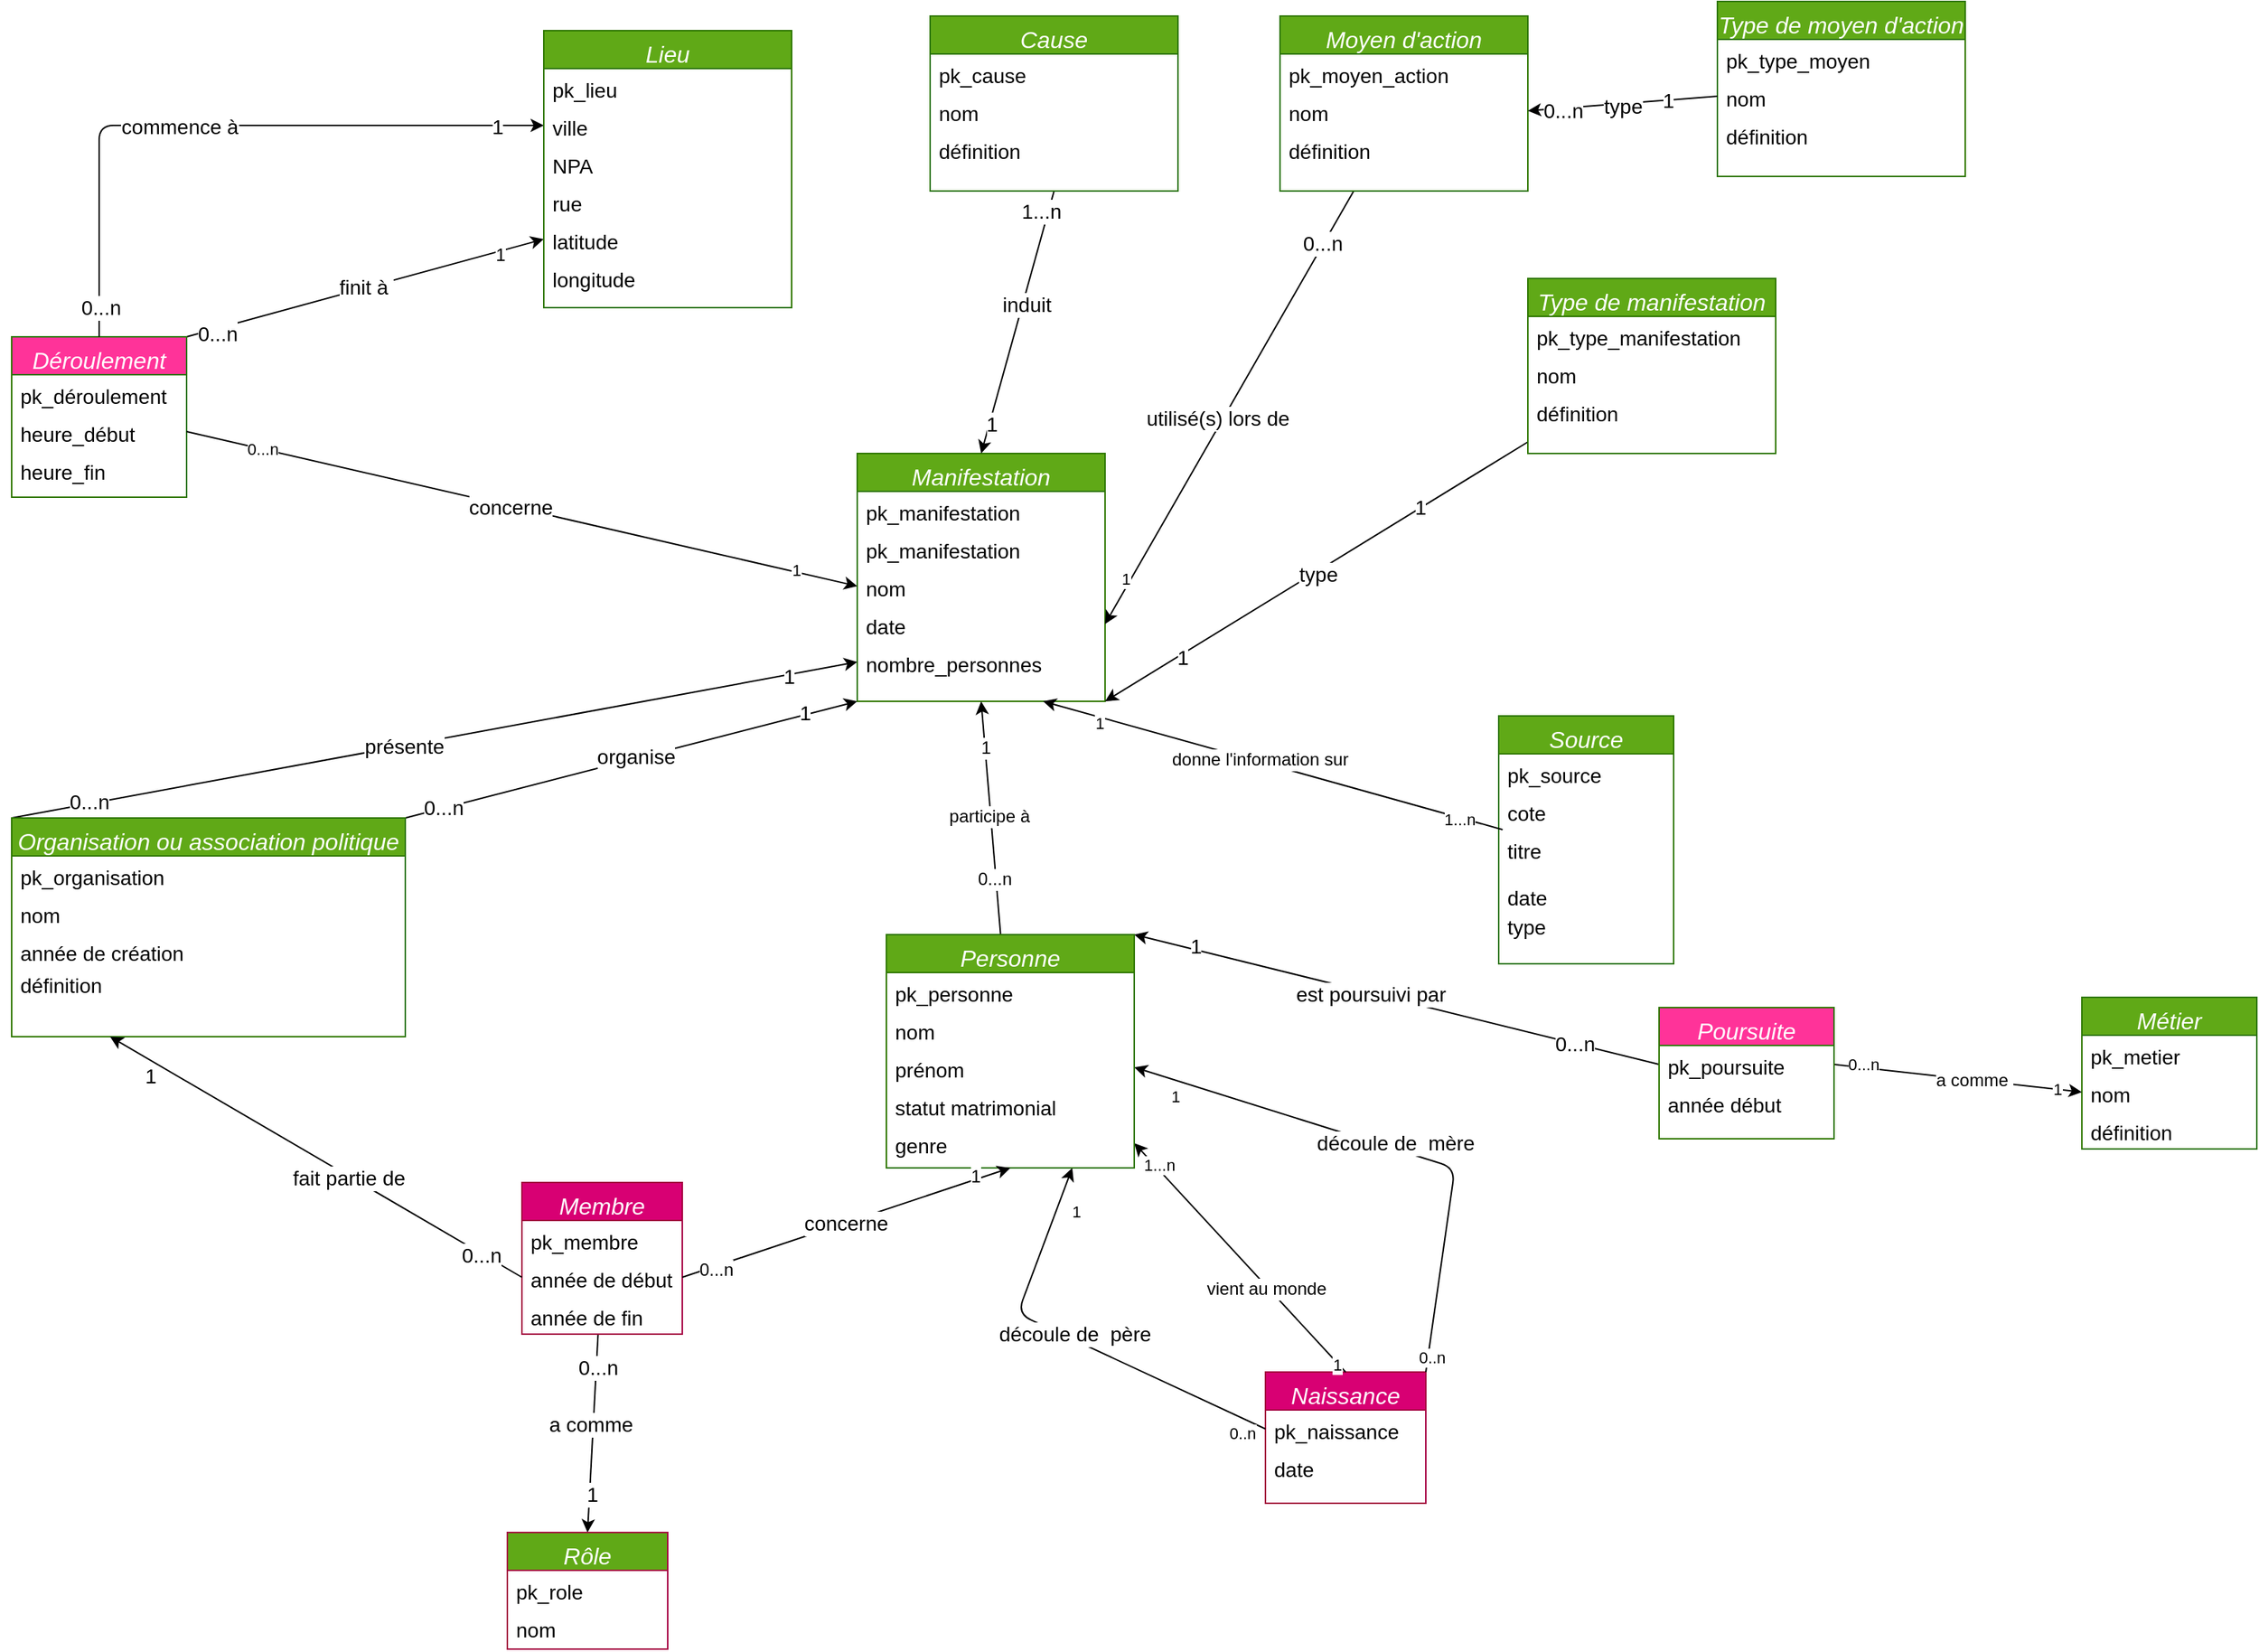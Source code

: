 <mxfile>
    <diagram id="C5RBs43oDa-KdzZeNtuy" name="Page-1">
        <mxGraphModel dx="1348" dy="761" grid="1" gridSize="10" guides="1" tooltips="1" connect="1" arrows="1" fold="1" page="1" pageScale="1" pageWidth="1654" pageHeight="1169" math="0" shadow="0">
            <root>
                <mxCell id="WIyWlLk6GJQsqaUBKTNV-0"/>
                <mxCell id="WIyWlLk6GJQsqaUBKTNV-1" parent="WIyWlLk6GJQsqaUBKTNV-0"/>
                <mxCell id="Bw8D9-mf-STMI-rw64IU-0" value="Naissance" style="swimlane;fontStyle=2;align=center;verticalAlign=top;childLayout=stackLayout;horizontal=1;startSize=26;horizontalStack=0;resizeParent=1;resizeLast=0;collapsible=1;marginBottom=0;rounded=0;shadow=0;strokeWidth=1;fillColor=#d80073;fontColor=#ffffff;strokeColor=#A50040;fontSize=16;" parent="WIyWlLk6GJQsqaUBKTNV-1" vertex="1">
                    <mxGeometry x="910" y="970" width="110" height="90" as="geometry">
                        <mxRectangle x="230" y="140" width="160" height="26" as="alternateBounds"/>
                    </mxGeometry>
                </mxCell>
                <mxCell id="Bw8D9-mf-STMI-rw64IU-1" value="pk_naissance" style="text;align=left;verticalAlign=top;spacingLeft=4;spacingRight=4;overflow=hidden;rotatable=0;points=[[0,0.5],[1,0.5]];portConstraint=eastwest;fontSize=14;" parent="Bw8D9-mf-STMI-rw64IU-0" vertex="1">
                    <mxGeometry y="26" width="110" height="26" as="geometry"/>
                </mxCell>
                <mxCell id="Bw8D9-mf-STMI-rw64IU-53" style="edgeStyle=elbowEdgeStyle;rounded=0;orthogonalLoop=1;jettySize=auto;elbow=vertical;html=1;exitX=0;exitY=0.5;exitDx=0;exitDy=0;" parent="Bw8D9-mf-STMI-rw64IU-0" edge="1">
                    <mxGeometry relative="1" as="geometry">
                        <mxPoint y="65" as="sourcePoint"/>
                        <mxPoint y="65" as="targetPoint"/>
                    </mxGeometry>
                </mxCell>
                <mxCell id="183" value="date" style="text;align=left;verticalAlign=top;spacingLeft=4;spacingRight=4;overflow=hidden;rotatable=0;points=[[0,0.5],[1,0.5]];portConstraint=eastwest;fontSize=14;" parent="Bw8D9-mf-STMI-rw64IU-0" vertex="1">
                    <mxGeometry y="52" width="110" height="26" as="geometry"/>
                </mxCell>
                <mxCell id="139" style="edgeStyle=none;html=1;exitX=0;exitY=0.5;exitDx=0;exitDy=0;fontSize=14;entryX=1;entryY=0;entryDx=0;entryDy=0;" parent="WIyWlLk6GJQsqaUBKTNV-1" source="288" target="380" edge="1">
                    <mxGeometry relative="1" as="geometry">
                        <mxPoint x="799.73" y="1056.05" as="targetPoint"/>
                    </mxGeometry>
                </mxCell>
                <mxCell id="140" value="est poursuivi par" style="edgeLabel;html=1;align=center;verticalAlign=middle;resizable=0;points=[];fontSize=14;" parent="139" vertex="1" connectable="0">
                    <mxGeometry x="0.098" y="1" relative="1" as="geometry">
                        <mxPoint as="offset"/>
                    </mxGeometry>
                </mxCell>
                <mxCell id="141" value="0...n" style="edgeLabel;html=1;align=center;verticalAlign=middle;resizable=0;points=[];fontSize=14;" parent="139" vertex="1" connectable="0">
                    <mxGeometry x="-0.679" y="1" relative="1" as="geometry">
                        <mxPoint y="-1" as="offset"/>
                    </mxGeometry>
                </mxCell>
                <mxCell id="142" value="1" style="edgeLabel;html=1;align=center;verticalAlign=middle;resizable=0;points=[];fontSize=14;" parent="139" vertex="1" connectable="0">
                    <mxGeometry x="0.768" y="-2" relative="1" as="geometry">
                        <mxPoint y="-1" as="offset"/>
                    </mxGeometry>
                </mxCell>
                <mxCell id="161" value="Métier" style="swimlane;fontStyle=2;align=center;verticalAlign=top;childLayout=stackLayout;horizontal=1;startSize=26;horizontalStack=0;resizeParent=1;resizeLast=0;collapsible=1;marginBottom=0;rounded=0;shadow=0;strokeWidth=1;fillColor=#60a917;fontColor=#ffffff;strokeColor=#2D7600;fontSize=16;" parent="WIyWlLk6GJQsqaUBKTNV-1" vertex="1">
                    <mxGeometry x="1470" y="713" width="120" height="104" as="geometry">
                        <mxRectangle x="230" y="140" width="160" height="26" as="alternateBounds"/>
                    </mxGeometry>
                </mxCell>
                <mxCell id="163" value="pk_metier" style="text;align=left;verticalAlign=top;spacingLeft=4;spacingRight=4;overflow=hidden;rotatable=0;points=[[0,0.5],[1,0.5]];portConstraint=eastwest;rounded=0;shadow=0;html=0;fontSize=14;" parent="161" vertex="1">
                    <mxGeometry y="26" width="120" height="26" as="geometry"/>
                </mxCell>
                <mxCell id="162" value="nom " style="text;align=left;verticalAlign=top;spacingLeft=4;spacingRight=4;overflow=hidden;rotatable=0;points=[[0,0.5],[1,0.5]];portConstraint=eastwest;fontSize=14;" parent="161" vertex="1">
                    <mxGeometry y="52" width="120" height="26" as="geometry"/>
                </mxCell>
                <mxCell id="180" value="définition" style="text;align=left;verticalAlign=top;spacingLeft=4;spacingRight=4;overflow=hidden;rotatable=0;points=[[0,0.5],[1,0.5]];portConstraint=eastwest;fontSize=14;" parent="161" vertex="1">
                    <mxGeometry y="78" width="120" height="26" as="geometry"/>
                </mxCell>
                <mxCell id="197" value="" style="endArrow=classic;html=1;entryX=0.75;entryY=1;entryDx=0;entryDy=0;exitX=0;exitY=0.5;exitDx=0;exitDy=0;" parent="WIyWlLk6GJQsqaUBKTNV-1" source="Bw8D9-mf-STMI-rw64IU-1" target="380" edge="1">
                    <mxGeometry relative="1" as="geometry">
                        <mxPoint x="606.73" y="1201.05" as="sourcePoint"/>
                        <mxPoint x="496.97" y="931.796" as="targetPoint"/>
                        <Array as="points">
                            <mxPoint x="740" y="930"/>
                        </Array>
                    </mxGeometry>
                </mxCell>
                <mxCell id="199" value="1" style="edgeLabel;html=1;align=center;verticalAlign=middle;resizable=0;points=[];" parent="197" vertex="1" connectable="0">
                    <mxGeometry x="0.888" y="-1" relative="1" as="geometry">
                        <mxPoint x="7.5" y="14" as="offset"/>
                    </mxGeometry>
                </mxCell>
                <mxCell id="200" value="0..n" style="edgeLabel;html=1;align=center;verticalAlign=middle;resizable=0;points=[];" parent="197" vertex="1" connectable="0">
                    <mxGeometry x="-0.881" y="-1" relative="1" as="geometry">
                        <mxPoint x="-0.83" y="11" as="offset"/>
                    </mxGeometry>
                </mxCell>
                <mxCell id="213" value="&lt;font style=&quot;font-size: 14px;&quot;&gt;découle de&amp;nbsp; père&lt;/font&gt;" style="edgeLabel;html=1;align=center;verticalAlign=middle;resizable=0;points=[];" parent="197" vertex="1" connectable="0">
                    <mxGeometry x="-0.004" y="-4" relative="1" as="geometry">
                        <mxPoint as="offset"/>
                    </mxGeometry>
                </mxCell>
                <mxCell id="283" value="" style="endArrow=classic;html=1;exitX=1;exitY=0;exitDx=0;exitDy=0;entryX=1;entryY=0.5;entryDx=0;entryDy=0;" parent="WIyWlLk6GJQsqaUBKTNV-1" source="Bw8D9-mf-STMI-rw64IU-0" target="383" edge="1">
                    <mxGeometry relative="1" as="geometry">
                        <mxPoint x="452" y="1526.05" as="sourcePoint"/>
                        <mxPoint x="960" y="830" as="targetPoint"/>
                        <Array as="points">
                            <mxPoint x="1040" y="830"/>
                        </Array>
                    </mxGeometry>
                </mxCell>
                <mxCell id="284" value="1" style="edgeLabel;html=1;align=center;verticalAlign=middle;resizable=0;points=[];" parent="283" vertex="1" connectable="0">
                    <mxGeometry x="0.888" y="-1" relative="1" as="geometry">
                        <mxPoint x="7.5" y="14" as="offset"/>
                    </mxGeometry>
                </mxCell>
                <mxCell id="285" value="0..n" style="edgeLabel;html=1;align=center;verticalAlign=middle;resizable=0;points=[];" parent="283" vertex="1" connectable="0">
                    <mxGeometry x="-0.881" y="-1" relative="1" as="geometry">
                        <mxPoint x="-0.83" y="11" as="offset"/>
                    </mxGeometry>
                </mxCell>
                <mxCell id="286" value="&lt;font style=&quot;font-size: 14px;&quot;&gt;découle de&amp;nbsp; mère&lt;/font&gt;" style="edgeLabel;html=1;align=center;verticalAlign=middle;resizable=0;points=[];" parent="283" vertex="1" connectable="0">
                    <mxGeometry x="-0.004" y="-4" relative="1" as="geometry">
                        <mxPoint as="offset"/>
                    </mxGeometry>
                </mxCell>
                <mxCell id="292" style="edgeStyle=none;html=1;exitX=1;exitY=0.5;exitDx=0;exitDy=0;entryX=0;entryY=0.5;entryDx=0;entryDy=0;" parent="WIyWlLk6GJQsqaUBKTNV-1" source="288" target="162" edge="1">
                    <mxGeometry relative="1" as="geometry"/>
                </mxCell>
                <mxCell id="293" value="&lt;font style=&quot;font-size: 12px;&quot;&gt;a comme&amp;nbsp;&lt;/font&gt;" style="edgeLabel;html=1;align=center;verticalAlign=middle;resizable=0;points=[];" parent="292" vertex="1" connectable="0">
                    <mxGeometry x="0.127" relative="1" as="geometry">
                        <mxPoint as="offset"/>
                    </mxGeometry>
                </mxCell>
                <mxCell id="294" value="0...n" style="edgeLabel;html=1;align=center;verticalAlign=middle;resizable=0;points=[];" parent="292" vertex="1" connectable="0">
                    <mxGeometry x="-0.764" y="2" relative="1" as="geometry">
                        <mxPoint as="offset"/>
                    </mxGeometry>
                </mxCell>
                <mxCell id="295" value="1" style="edgeLabel;html=1;align=center;verticalAlign=middle;resizable=0;points=[];" parent="292" vertex="1" connectable="0">
                    <mxGeometry x="0.796" relative="1" as="geometry">
                        <mxPoint as="offset"/>
                    </mxGeometry>
                </mxCell>
                <mxCell id="287" value="Poursuite" style="swimlane;fontStyle=2;align=center;verticalAlign=top;childLayout=stackLayout;horizontal=1;startSize=26;horizontalStack=0;resizeParent=1;resizeLast=0;collapsible=1;marginBottom=0;rounded=0;shadow=0;strokeWidth=1;fillColor=#FF3399;fontColor=#ffffff;strokeColor=#2D7600;fontSize=16;" parent="WIyWlLk6GJQsqaUBKTNV-1" vertex="1">
                    <mxGeometry x="1180" y="720" width="120" height="90" as="geometry">
                        <mxRectangle x="230" y="140" width="160" height="26" as="alternateBounds"/>
                    </mxGeometry>
                </mxCell>
                <mxCell id="288" value="pk_poursuite" style="text;align=left;verticalAlign=top;spacingLeft=4;spacingRight=4;overflow=hidden;rotatable=0;points=[[0,0.5],[1,0.5]];portConstraint=eastwest;rounded=0;shadow=0;html=0;fontSize=14;" parent="287" vertex="1">
                    <mxGeometry y="26" width="120" height="26" as="geometry"/>
                </mxCell>
                <mxCell id="289" value="année début" style="text;align=left;verticalAlign=top;spacingLeft=4;spacingRight=4;overflow=hidden;rotatable=0;points=[[0,0.5],[1,0.5]];portConstraint=eastwest;fontSize=14;" parent="287" vertex="1">
                    <mxGeometry y="52" width="120" height="26" as="geometry"/>
                </mxCell>
                <mxCell id="297" style="edgeStyle=none;html=1;exitX=0.5;exitY=0;exitDx=0;exitDy=0;entryX=1;entryY=0.5;entryDx=0;entryDy=0;" parent="WIyWlLk6GJQsqaUBKTNV-1" source="Bw8D9-mf-STMI-rw64IU-0" target="385" edge="1">
                    <mxGeometry relative="1" as="geometry"/>
                </mxCell>
                <mxCell id="302" value="&lt;font style=&quot;font-size: 12px;&quot;&gt;vient au monde&amp;nbsp;&lt;/font&gt;" style="edgeLabel;html=1;align=center;verticalAlign=middle;resizable=0;points=[];" parent="297" vertex="1" connectable="0">
                    <mxGeometry x="-0.265" relative="1" as="geometry">
                        <mxPoint as="offset"/>
                    </mxGeometry>
                </mxCell>
                <mxCell id="303" value="1" style="edgeLabel;html=1;align=center;verticalAlign=middle;resizable=0;points=[];" parent="297" vertex="1" connectable="0">
                    <mxGeometry x="-0.921" y="1" relative="1" as="geometry">
                        <mxPoint as="offset"/>
                    </mxGeometry>
                </mxCell>
                <mxCell id="305" value="1...n" style="edgeLabel;html=1;align=center;verticalAlign=middle;resizable=0;points=[];" parent="297" vertex="1" connectable="0">
                    <mxGeometry x="0.794" y="-2" relative="1" as="geometry">
                        <mxPoint as="offset"/>
                    </mxGeometry>
                </mxCell>
                <mxCell id="306" value="Manifestation" style="swimlane;fontStyle=2;align=center;verticalAlign=top;childLayout=stackLayout;horizontal=1;startSize=26;horizontalStack=0;resizeParent=1;resizeLast=0;collapsible=1;marginBottom=0;rounded=0;shadow=0;strokeWidth=1;fillColor=#60a917;fontColor=#ffffff;strokeColor=#2D7600;fontSize=16;" parent="WIyWlLk6GJQsqaUBKTNV-1" vertex="1">
                    <mxGeometry x="630" y="340.0" width="170" height="170" as="geometry">
                        <mxRectangle x="230" y="140" width="160" height="26" as="alternateBounds"/>
                    </mxGeometry>
                </mxCell>
                <mxCell id="307" value="pk_manifestation" style="text;align=left;verticalAlign=top;spacingLeft=4;spacingRight=4;overflow=hidden;rotatable=0;points=[[0,0.5],[1,0.5]];portConstraint=eastwest;fontSize=14;" parent="306" vertex="1">
                    <mxGeometry y="26" width="170" height="26" as="geometry"/>
                </mxCell>
                <mxCell id="443" value="pk_manifestation" style="text;align=left;verticalAlign=top;spacingLeft=4;spacingRight=4;overflow=hidden;rotatable=0;points=[[0,0.5],[1,0.5]];portConstraint=eastwest;fontSize=14;" vertex="1" parent="306">
                    <mxGeometry y="52" width="170" height="26" as="geometry"/>
                </mxCell>
                <mxCell id="308" value="nom    " style="text;align=left;verticalAlign=top;spacingLeft=4;spacingRight=4;overflow=hidden;rotatable=0;points=[[0,0.5],[1,0.5]];portConstraint=eastwest;fontSize=14;" parent="306" vertex="1">
                    <mxGeometry y="78" width="170" height="26" as="geometry"/>
                </mxCell>
                <mxCell id="340" value="date" style="text;align=left;verticalAlign=top;spacingLeft=4;spacingRight=4;overflow=hidden;rotatable=0;points=[[0,0.5],[1,0.5]];portConstraint=eastwest;fontSize=14;" parent="306" vertex="1">
                    <mxGeometry y="104" width="170" height="26" as="geometry"/>
                </mxCell>
                <mxCell id="349" value="nombre_personnes" style="text;align=left;verticalAlign=top;spacingLeft=4;spacingRight=4;overflow=hidden;rotatable=0;points=[[0,0.5],[1,0.5]];portConstraint=eastwest;fontSize=14;" parent="306" vertex="1">
                    <mxGeometry y="130" width="170" height="26" as="geometry"/>
                </mxCell>
                <mxCell id="336" value="&lt;font style=&quot;font-size: 14px;&quot;&gt;finit à&amp;nbsp;&lt;/font&gt;" style="edgeStyle=none;html=1;exitX=1;exitY=0;exitDx=0;exitDy=0;entryX=0;entryY=0.5;entryDx=0;entryDy=0;" parent="WIyWlLk6GJQsqaUBKTNV-1" source="312" target="334" edge="1">
                    <mxGeometry relative="1" as="geometry"/>
                </mxCell>
                <mxCell id="337" value="&lt;font style=&quot;font-size: 14px;&quot;&gt;0...n&lt;/font&gt;" style="edgeLabel;html=1;align=center;verticalAlign=middle;resizable=0;points=[];" parent="336" vertex="1" connectable="0">
                    <mxGeometry x="-0.846" y="-3" relative="1" as="geometry">
                        <mxPoint x="1" as="offset"/>
                    </mxGeometry>
                </mxCell>
                <mxCell id="338" value="&lt;font style=&quot;font-size: 12px;&quot;&gt;1&lt;/font&gt;" style="edgeLabel;html=1;align=center;verticalAlign=middle;resizable=0;points=[];" parent="336" vertex="1" connectable="0">
                    <mxGeometry x="0.74" y="-2" relative="1" as="geometry">
                        <mxPoint x="1" as="offset"/>
                    </mxGeometry>
                </mxCell>
                <mxCell id="312" value="Déroulement" style="swimlane;fontStyle=2;align=center;verticalAlign=top;childLayout=stackLayout;horizontal=1;startSize=26;horizontalStack=0;resizeParent=1;resizeLast=0;collapsible=1;marginBottom=0;rounded=0;shadow=0;strokeWidth=1;fillColor=#FF3399;fontColor=#ffffff;strokeColor=#2D7600;fontSize=16;" parent="WIyWlLk6GJQsqaUBKTNV-1" vertex="1">
                    <mxGeometry x="50" y="260.0" width="120" height="110" as="geometry">
                        <mxRectangle x="230" y="140" width="160" height="26" as="alternateBounds"/>
                    </mxGeometry>
                </mxCell>
                <mxCell id="313" value="pk_déroulement" style="text;align=left;verticalAlign=top;spacingLeft=4;spacingRight=4;overflow=hidden;rotatable=0;points=[[0,0.5],[1,0.5]];portConstraint=eastwest;rounded=0;shadow=0;html=0;fontSize=14;" parent="312" vertex="1">
                    <mxGeometry y="26" width="120" height="26" as="geometry"/>
                </mxCell>
                <mxCell id="314" value="heure_début" style="text;align=left;verticalAlign=top;spacingLeft=4;spacingRight=4;overflow=hidden;rotatable=0;points=[[0,0.5],[1,0.5]];portConstraint=eastwest;fontSize=14;" parent="312" vertex="1">
                    <mxGeometry y="52" width="120" height="26" as="geometry"/>
                </mxCell>
                <mxCell id="321" value="heure_fin" style="text;align=left;verticalAlign=top;spacingLeft=4;spacingRight=4;overflow=hidden;rotatable=0;points=[[0,0.5],[1,0.5]];portConstraint=eastwest;fontSize=14;" parent="312" vertex="1">
                    <mxGeometry y="78" width="120" height="26" as="geometry"/>
                </mxCell>
                <mxCell id="322" style="edgeStyle=none;html=1;entryX=0;entryY=0.5;entryDx=0;entryDy=0;exitX=1;exitY=0.5;exitDx=0;exitDy=0;" parent="WIyWlLk6GJQsqaUBKTNV-1" source="314" target="308" edge="1">
                    <mxGeometry relative="1" as="geometry">
                        <Array as="points"/>
                    </mxGeometry>
                </mxCell>
                <mxCell id="323" value="0...n" style="edgeLabel;html=1;align=center;verticalAlign=middle;resizable=0;points=[];" parent="322" vertex="1" connectable="0">
                    <mxGeometry x="-0.774" relative="1" as="geometry">
                        <mxPoint as="offset"/>
                    </mxGeometry>
                </mxCell>
                <mxCell id="324" value="1" style="edgeLabel;html=1;align=center;verticalAlign=middle;resizable=0;points=[];" parent="322" vertex="1" connectable="0">
                    <mxGeometry x="0.816" y="2" relative="1" as="geometry">
                        <mxPoint as="offset"/>
                    </mxGeometry>
                </mxCell>
                <mxCell id="339" value="concerne" style="edgeLabel;html=1;align=center;verticalAlign=middle;resizable=0;points=[];fontSize=14;" parent="322" vertex="1" connectable="0">
                    <mxGeometry x="-0.03" relative="1" as="geometry">
                        <mxPoint x="-1" as="offset"/>
                    </mxGeometry>
                </mxCell>
                <mxCell id="325" style="edgeStyle=none;html=1;exitX=0.5;exitY=0;exitDx=0;exitDy=0;fontSize=12;entryX=0;entryY=0.5;entryDx=0;entryDy=0;" parent="WIyWlLk6GJQsqaUBKTNV-1" source="312" target="331" edge="1">
                    <mxGeometry relative="1" as="geometry">
                        <Array as="points">
                            <mxPoint x="110" y="115"/>
                        </Array>
                        <mxPoint x="110" y="703.95" as="sourcePoint"/>
                        <mxPoint x="365" y="418.95" as="targetPoint"/>
                    </mxGeometry>
                </mxCell>
                <mxCell id="326" value="&lt;span style=&quot;font-size: 14px;&quot;&gt;commence à&lt;/span&gt;" style="edgeLabel;html=1;align=center;verticalAlign=middle;resizable=0;points=[];fontSize=12;" parent="325" vertex="1" connectable="0">
                    <mxGeometry x="-0.113" y="-1" relative="1" as="geometry">
                        <mxPoint as="offset"/>
                    </mxGeometry>
                </mxCell>
                <mxCell id="327" value="0...n" style="edgeLabel;html=1;align=center;verticalAlign=middle;resizable=0;points=[];fontSize=14;" parent="325" vertex="1" connectable="0">
                    <mxGeometry x="-0.909" y="-1" relative="1" as="geometry">
                        <mxPoint as="offset"/>
                    </mxGeometry>
                </mxCell>
                <mxCell id="328" value="1" style="edgeLabel;html=1;align=center;verticalAlign=middle;resizable=0;points=[];fontSize=14;" parent="325" vertex="1" connectable="0">
                    <mxGeometry x="0.855" y="-1" relative="1" as="geometry">
                        <mxPoint as="offset"/>
                    </mxGeometry>
                </mxCell>
                <mxCell id="329" value="Lieu" style="swimlane;fontStyle=2;align=center;verticalAlign=top;childLayout=stackLayout;horizontal=1;startSize=26;horizontalStack=0;resizeParent=1;resizeLast=0;collapsible=1;marginBottom=0;rounded=0;shadow=0;strokeWidth=1;fillColor=#60a917;fontColor=#ffffff;strokeColor=#2D7600;fontSize=16;" parent="WIyWlLk6GJQsqaUBKTNV-1" vertex="1">
                    <mxGeometry x="415" y="50" width="170" height="190" as="geometry">
                        <mxRectangle x="230" y="140" width="160" height="26" as="alternateBounds"/>
                    </mxGeometry>
                </mxCell>
                <mxCell id="330" value="pk_lieu" style="text;align=left;verticalAlign=top;spacingLeft=4;spacingRight=4;overflow=hidden;rotatable=0;points=[[0,0.5],[1,0.5]];portConstraint=eastwest;fontSize=14;" parent="329" vertex="1">
                    <mxGeometry y="26" width="170" height="26" as="geometry"/>
                </mxCell>
                <mxCell id="331" value="ville" style="text;align=left;verticalAlign=top;spacingLeft=4;spacingRight=4;overflow=hidden;rotatable=0;points=[[0,0.5],[1,0.5]];portConstraint=eastwest;fontSize=14;" parent="329" vertex="1">
                    <mxGeometry y="52" width="170" height="26" as="geometry"/>
                </mxCell>
                <mxCell id="332" value="NPA" style="text;align=left;verticalAlign=top;spacingLeft=4;spacingRight=4;overflow=hidden;rotatable=0;points=[[0,0.5],[1,0.5]];portConstraint=eastwest;fontSize=14;" parent="329" vertex="1">
                    <mxGeometry y="78" width="170" height="26" as="geometry"/>
                </mxCell>
                <mxCell id="333" value="rue" style="text;align=left;verticalAlign=top;spacingLeft=4;spacingRight=4;overflow=hidden;rotatable=0;points=[[0,0.5],[1,0.5]];portConstraint=eastwest;fontSize=14;" parent="329" vertex="1">
                    <mxGeometry y="104" width="170" height="26" as="geometry"/>
                </mxCell>
                <mxCell id="334" value="latitude" style="text;align=left;verticalAlign=top;spacingLeft=4;spacingRight=4;overflow=hidden;rotatable=0;points=[[0,0.5],[1,0.5]];portConstraint=eastwest;fontSize=14;" parent="329" vertex="1">
                    <mxGeometry y="130" width="170" height="26" as="geometry"/>
                </mxCell>
                <mxCell id="335" value="longitude" style="text;align=left;verticalAlign=top;spacingLeft=4;spacingRight=4;overflow=hidden;rotatable=0;points=[[0,0.5],[1,0.5]];portConstraint=eastwest;fontSize=14;" parent="329" vertex="1">
                    <mxGeometry y="156" width="170" height="26" as="geometry"/>
                </mxCell>
                <mxCell id="345" style="edgeStyle=none;html=1;entryX=1;entryY=1;entryDx=0;entryDy=0;fontSize=14;" parent="WIyWlLk6GJQsqaUBKTNV-1" source="341" target="306" edge="1">
                    <mxGeometry relative="1" as="geometry"/>
                </mxCell>
                <mxCell id="346" value="1" style="edgeLabel;html=1;align=center;verticalAlign=middle;resizable=0;points=[];fontSize=14;" parent="345" vertex="1" connectable="0">
                    <mxGeometry x="-0.494" relative="1" as="geometry">
                        <mxPoint x="-1" as="offset"/>
                    </mxGeometry>
                </mxCell>
                <mxCell id="347" value="1" style="edgeLabel;html=1;align=center;verticalAlign=middle;resizable=0;points=[];fontSize=14;" parent="345" vertex="1" connectable="0">
                    <mxGeometry x="0.644" y="2" relative="1" as="geometry">
                        <mxPoint as="offset"/>
                    </mxGeometry>
                </mxCell>
                <mxCell id="348" value="type" style="edgeLabel;html=1;align=center;verticalAlign=middle;resizable=0;points=[];fontSize=14;" parent="345" vertex="1" connectable="0">
                    <mxGeometry x="0.003" y="2" relative="1" as="geometry">
                        <mxPoint as="offset"/>
                    </mxGeometry>
                </mxCell>
                <mxCell id="341" value="Type de manifestation" style="swimlane;fontStyle=2;align=center;verticalAlign=top;childLayout=stackLayout;horizontal=1;startSize=26;horizontalStack=0;resizeParent=1;resizeLast=0;collapsible=1;marginBottom=0;rounded=0;shadow=0;strokeWidth=1;fillColor=#60a917;fontColor=#ffffff;strokeColor=#2D7600;fontSize=16;" parent="WIyWlLk6GJQsqaUBKTNV-1" vertex="1">
                    <mxGeometry x="1090" y="220" width="170" height="120" as="geometry">
                        <mxRectangle x="230" y="140" width="160" height="26" as="alternateBounds"/>
                    </mxGeometry>
                </mxCell>
                <mxCell id="342" value="pk_type_manifestation" style="text;align=left;verticalAlign=top;spacingLeft=4;spacingRight=4;overflow=hidden;rotatable=0;points=[[0,0.5],[1,0.5]];portConstraint=eastwest;fontSize=14;" parent="341" vertex="1">
                    <mxGeometry y="26" width="170" height="26" as="geometry"/>
                </mxCell>
                <mxCell id="343" value="nom    " style="text;align=left;verticalAlign=top;spacingLeft=4;spacingRight=4;overflow=hidden;rotatable=0;points=[[0,0.5],[1,0.5]];portConstraint=eastwest;fontSize=14;" parent="341" vertex="1">
                    <mxGeometry y="52" width="170" height="26" as="geometry"/>
                </mxCell>
                <mxCell id="344" value="définition" style="text;align=left;verticalAlign=top;spacingLeft=4;spacingRight=4;overflow=hidden;rotatable=0;points=[[0,0.5],[1,0.5]];portConstraint=eastwest;fontSize=14;" parent="341" vertex="1">
                    <mxGeometry y="78" width="170" height="26" as="geometry"/>
                </mxCell>
                <mxCell id="354" style="edgeStyle=none;html=1;entryX=1;entryY=0.5;entryDx=0;entryDy=0;fontSize=14;" parent="WIyWlLk6GJQsqaUBKTNV-1" source="350" target="340" edge="1">
                    <mxGeometry relative="1" as="geometry"/>
                </mxCell>
                <mxCell id="355" value="0...n" style="edgeLabel;html=1;align=center;verticalAlign=middle;resizable=0;points=[];fontSize=14;" parent="354" vertex="1" connectable="0">
                    <mxGeometry x="-0.762" relative="1" as="geometry">
                        <mxPoint x="-1" as="offset"/>
                    </mxGeometry>
                </mxCell>
                <mxCell id="357" value="utilisé(s) lors de" style="edgeLabel;html=1;align=center;verticalAlign=middle;resizable=0;points=[];fontSize=14;" parent="354" vertex="1" connectable="0">
                    <mxGeometry x="0.061" y="-3" relative="1" as="geometry">
                        <mxPoint x="-1" as="offset"/>
                    </mxGeometry>
                </mxCell>
                <mxCell id="444" value="1" style="edgeLabel;html=1;align=center;verticalAlign=middle;resizable=0;points=[];" vertex="1" connectable="0" parent="354">
                    <mxGeometry x="0.801" y="-4" relative="1" as="geometry">
                        <mxPoint as="offset"/>
                    </mxGeometry>
                </mxCell>
                <mxCell id="350" value="Moyen d'action" style="swimlane;fontStyle=2;align=center;verticalAlign=top;childLayout=stackLayout;horizontal=1;startSize=26;horizontalStack=0;resizeParent=1;resizeLast=0;collapsible=1;marginBottom=0;rounded=0;shadow=0;strokeWidth=1;fillColor=#60a917;fontColor=#ffffff;strokeColor=#2D7600;fontSize=16;" parent="WIyWlLk6GJQsqaUBKTNV-1" vertex="1">
                    <mxGeometry x="920" y="40" width="170" height="120" as="geometry">
                        <mxRectangle x="230" y="140" width="160" height="26" as="alternateBounds"/>
                    </mxGeometry>
                </mxCell>
                <mxCell id="351" value="pk_moyen_action" style="text;align=left;verticalAlign=top;spacingLeft=4;spacingRight=4;overflow=hidden;rotatable=0;points=[[0,0.5],[1,0.5]];portConstraint=eastwest;fontSize=14;" parent="350" vertex="1">
                    <mxGeometry y="26" width="170" height="26" as="geometry"/>
                </mxCell>
                <mxCell id="352" value="nom    " style="text;align=left;verticalAlign=top;spacingLeft=4;spacingRight=4;overflow=hidden;rotatable=0;points=[[0,0.5],[1,0.5]];portConstraint=eastwest;fontSize=14;" parent="350" vertex="1">
                    <mxGeometry y="52" width="170" height="26" as="geometry"/>
                </mxCell>
                <mxCell id="353" value="définition" style="text;align=left;verticalAlign=top;spacingLeft=4;spacingRight=4;overflow=hidden;rotatable=0;points=[[0,0.5],[1,0.5]];portConstraint=eastwest;fontSize=14;" parent="350" vertex="1">
                    <mxGeometry y="78" width="170" height="26" as="geometry"/>
                </mxCell>
                <mxCell id="362" style="edgeStyle=none;html=1;exitX=0.5;exitY=1;exitDx=0;exitDy=0;entryX=0.5;entryY=0;entryDx=0;entryDy=0;fontSize=14;" parent="WIyWlLk6GJQsqaUBKTNV-1" source="358" target="306" edge="1">
                    <mxGeometry relative="1" as="geometry"/>
                </mxCell>
                <mxCell id="363" value="1" style="edgeLabel;html=1;align=center;verticalAlign=middle;resizable=0;points=[];fontSize=14;" parent="362" vertex="1" connectable="0">
                    <mxGeometry x="0.776" y="1" relative="1" as="geometry">
                        <mxPoint as="offset"/>
                    </mxGeometry>
                </mxCell>
                <mxCell id="364" value="induit" style="edgeLabel;html=1;align=center;verticalAlign=middle;resizable=0;points=[];fontSize=14;" parent="362" vertex="1" connectable="0">
                    <mxGeometry x="-0.144" y="2" relative="1" as="geometry">
                        <mxPoint as="offset"/>
                    </mxGeometry>
                </mxCell>
                <mxCell id="365" value="1...n" style="edgeLabel;html=1;align=center;verticalAlign=middle;resizable=0;points=[];fontSize=14;" parent="362" vertex="1" connectable="0">
                    <mxGeometry x="-0.831" y="-5" relative="1" as="geometry">
                        <mxPoint as="offset"/>
                    </mxGeometry>
                </mxCell>
                <mxCell id="358" value="Cause" style="swimlane;fontStyle=2;align=center;verticalAlign=top;childLayout=stackLayout;horizontal=1;startSize=26;horizontalStack=0;resizeParent=1;resizeLast=0;collapsible=1;marginBottom=0;rounded=0;shadow=0;strokeWidth=1;fillColor=#60a917;fontColor=#ffffff;strokeColor=#2D7600;fontSize=16;" parent="WIyWlLk6GJQsqaUBKTNV-1" vertex="1">
                    <mxGeometry x="680" y="40" width="170" height="120" as="geometry">
                        <mxRectangle x="230" y="140" width="160" height="26" as="alternateBounds"/>
                    </mxGeometry>
                </mxCell>
                <mxCell id="359" value="pk_cause" style="text;align=left;verticalAlign=top;spacingLeft=4;spacingRight=4;overflow=hidden;rotatable=0;points=[[0,0.5],[1,0.5]];portConstraint=eastwest;fontSize=14;" parent="358" vertex="1">
                    <mxGeometry y="26" width="170" height="26" as="geometry"/>
                </mxCell>
                <mxCell id="360" value="nom    " style="text;align=left;verticalAlign=top;spacingLeft=4;spacingRight=4;overflow=hidden;rotatable=0;points=[[0,0.5],[1,0.5]];portConstraint=eastwest;fontSize=14;" parent="358" vertex="1">
                    <mxGeometry y="52" width="170" height="26" as="geometry"/>
                </mxCell>
                <mxCell id="361" value="définition" style="text;align=left;verticalAlign=top;spacingLeft=4;spacingRight=4;overflow=hidden;rotatable=0;points=[[0,0.5],[1,0.5]];portConstraint=eastwest;fontSize=14;" parent="358" vertex="1">
                    <mxGeometry y="78" width="170" height="26" as="geometry"/>
                </mxCell>
                <mxCell id="372" style="edgeStyle=none;html=1;exitX=1;exitY=0;exitDx=0;exitDy=0;entryX=0;entryY=1;entryDx=0;entryDy=0;fontSize=14;" parent="WIyWlLk6GJQsqaUBKTNV-1" source="366" target="306" edge="1">
                    <mxGeometry relative="1" as="geometry">
                        <mxPoint x="165" y="928.95" as="sourcePoint"/>
                    </mxGeometry>
                </mxCell>
                <mxCell id="373" value="0...n" style="edgeLabel;html=1;align=center;verticalAlign=middle;resizable=0;points=[];fontSize=14;" parent="372" vertex="1" connectable="0">
                    <mxGeometry x="-0.83" y="1" relative="1" as="geometry">
                        <mxPoint as="offset"/>
                    </mxGeometry>
                </mxCell>
                <mxCell id="374" value="1" style="edgeLabel;html=1;align=center;verticalAlign=middle;resizable=0;points=[];fontSize=14;" parent="372" vertex="1" connectable="0">
                    <mxGeometry x="0.767" y="2" relative="1" as="geometry">
                        <mxPoint as="offset"/>
                    </mxGeometry>
                </mxCell>
                <mxCell id="375" value="organise" style="edgeLabel;html=1;align=center;verticalAlign=middle;resizable=0;points=[];fontSize=14;" parent="372" vertex="1" connectable="0">
                    <mxGeometry x="0.017" y="2" relative="1" as="geometry">
                        <mxPoint as="offset"/>
                    </mxGeometry>
                </mxCell>
                <mxCell id="376" style="edgeStyle=none;html=1;exitX=0;exitY=0;exitDx=0;exitDy=0;entryX=0;entryY=0.5;entryDx=0;entryDy=0;fontSize=14;" parent="WIyWlLk6GJQsqaUBKTNV-1" source="366" target="349" edge="1">
                    <mxGeometry relative="1" as="geometry">
                        <mxPoint x="30" y="928.95" as="sourcePoint"/>
                    </mxGeometry>
                </mxCell>
                <mxCell id="377" value="0...n" style="edgeLabel;html=1;align=center;verticalAlign=middle;resizable=0;points=[];fontSize=14;" parent="376" vertex="1" connectable="0">
                    <mxGeometry x="-0.817" y="1" relative="1" as="geometry">
                        <mxPoint as="offset"/>
                    </mxGeometry>
                </mxCell>
                <mxCell id="378" value="1" style="edgeLabel;html=1;align=center;verticalAlign=middle;resizable=0;points=[];fontSize=14;" parent="376" vertex="1" connectable="0">
                    <mxGeometry x="0.841" y="-1" relative="1" as="geometry">
                        <mxPoint x="-1" as="offset"/>
                    </mxGeometry>
                </mxCell>
                <mxCell id="379" value="présente" style="edgeLabel;html=1;align=center;verticalAlign=middle;resizable=0;points=[];fontSize=14;" parent="376" vertex="1" connectable="0">
                    <mxGeometry x="-0.073" relative="1" as="geometry">
                        <mxPoint as="offset"/>
                    </mxGeometry>
                </mxCell>
                <mxCell id="366" value="Organisation ou association politique" style="swimlane;fontStyle=2;align=center;verticalAlign=top;childLayout=stackLayout;horizontal=1;startSize=26;horizontalStack=0;resizeParent=1;resizeLast=0;collapsible=1;marginBottom=0;rounded=0;shadow=0;strokeWidth=1;fillColor=#60a917;fontColor=#ffffff;strokeColor=#2D7600;fontSize=16;" parent="WIyWlLk6GJQsqaUBKTNV-1" vertex="1">
                    <mxGeometry x="50" y="590" width="270" height="150" as="geometry">
                        <mxRectangle x="230" y="140" width="160" height="26" as="alternateBounds"/>
                    </mxGeometry>
                </mxCell>
                <mxCell id="367" value="pk_organisation" style="text;align=left;verticalAlign=top;spacingLeft=4;spacingRight=4;overflow=hidden;rotatable=0;points=[[0,0.5],[1,0.5]];portConstraint=eastwest;fontSize=14;" parent="366" vertex="1">
                    <mxGeometry y="26" width="270" height="26" as="geometry"/>
                </mxCell>
                <mxCell id="368" value="nom" style="text;align=left;verticalAlign=top;spacingLeft=4;spacingRight=4;overflow=hidden;rotatable=0;points=[[0,0.5],[1,0.5]];portConstraint=eastwest;rounded=0;shadow=0;html=0;fontSize=14;" parent="366" vertex="1">
                    <mxGeometry y="52" width="270" height="26" as="geometry"/>
                </mxCell>
                <mxCell id="369" value="année de création" style="text;align=left;verticalAlign=top;spacingLeft=4;spacingRight=4;overflow=hidden;rotatable=0;points=[[0,0.5],[1,0.5]];portConstraint=eastwest;rounded=0;shadow=0;html=0;fontSize=14;" parent="366" vertex="1">
                    <mxGeometry y="78" width="270" height="22" as="geometry"/>
                </mxCell>
                <mxCell id="371" value="définition" style="text;align=left;verticalAlign=top;spacingLeft=4;spacingRight=4;overflow=hidden;rotatable=0;points=[[0,0.5],[1,0.5]];portConstraint=eastwest;rounded=0;shadow=0;html=0;fontSize=14;" parent="366" vertex="1">
                    <mxGeometry y="100" width="270" height="26" as="geometry"/>
                </mxCell>
                <mxCell id="430" style="edgeStyle=none;html=1;entryX=0.5;entryY=1;entryDx=0;entryDy=0;fontSize=12;" parent="WIyWlLk6GJQsqaUBKTNV-1" source="380" target="306" edge="1">
                    <mxGeometry relative="1" as="geometry"/>
                </mxCell>
                <mxCell id="431" value="0...n" style="edgeLabel;html=1;align=center;verticalAlign=middle;resizable=0;points=[];fontSize=12;" parent="430" vertex="1" connectable="0">
                    <mxGeometry x="-0.528" y="1" relative="1" as="geometry">
                        <mxPoint as="offset"/>
                    </mxGeometry>
                </mxCell>
                <mxCell id="432" value="1" style="edgeLabel;html=1;align=center;verticalAlign=middle;resizable=0;points=[];fontSize=12;" parent="430" vertex="1" connectable="0">
                    <mxGeometry x="0.6" relative="1" as="geometry">
                        <mxPoint as="offset"/>
                    </mxGeometry>
                </mxCell>
                <mxCell id="433" value="participe à&amp;nbsp;" style="edgeLabel;html=1;align=center;verticalAlign=middle;resizable=0;points=[];fontSize=12;" parent="430" vertex="1" connectable="0">
                    <mxGeometry x="0.018" relative="1" as="geometry">
                        <mxPoint as="offset"/>
                    </mxGeometry>
                </mxCell>
                <mxCell id="380" value="Personne" style="swimlane;fontStyle=2;align=center;verticalAlign=top;childLayout=stackLayout;horizontal=1;startSize=26;horizontalStack=0;resizeParent=1;resizeLast=0;collapsible=1;marginBottom=0;rounded=0;shadow=0;strokeWidth=1;fillColor=#60a917;fontColor=#ffffff;strokeColor=#2D7600;fontSize=16;" parent="WIyWlLk6GJQsqaUBKTNV-1" vertex="1">
                    <mxGeometry x="650" y="670" width="170" height="160" as="geometry">
                        <mxRectangle x="230" y="140" width="160" height="26" as="alternateBounds"/>
                    </mxGeometry>
                </mxCell>
                <mxCell id="381" value="pk_personne" style="text;align=left;verticalAlign=top;spacingLeft=4;spacingRight=4;overflow=hidden;rotatable=0;points=[[0,0.5],[1,0.5]];portConstraint=eastwest;fontSize=14;" parent="380" vertex="1">
                    <mxGeometry y="26" width="170" height="26" as="geometry"/>
                </mxCell>
                <mxCell id="382" value="nom    " style="text;align=left;verticalAlign=top;spacingLeft=4;spacingRight=4;overflow=hidden;rotatable=0;points=[[0,0.5],[1,0.5]];portConstraint=eastwest;fontSize=14;" parent="380" vertex="1">
                    <mxGeometry y="52" width="170" height="26" as="geometry"/>
                </mxCell>
                <mxCell id="383" value="prénom" style="text;align=left;verticalAlign=top;spacingLeft=4;spacingRight=4;overflow=hidden;rotatable=0;points=[[0,0.5],[1,0.5]];portConstraint=eastwest;rounded=0;shadow=0;html=0;fontSize=14;" parent="380" vertex="1">
                    <mxGeometry y="78" width="170" height="26" as="geometry"/>
                </mxCell>
                <mxCell id="384" value="statut matrimonial&#10;" style="text;align=left;verticalAlign=top;spacingLeft=4;spacingRight=4;overflow=hidden;rotatable=0;points=[[0,0.5],[1,0.5]];portConstraint=eastwest;rounded=0;shadow=0;html=0;fontSize=14;" parent="380" vertex="1">
                    <mxGeometry y="104" width="170" height="26" as="geometry"/>
                </mxCell>
                <mxCell id="385" value="genre" style="text;align=left;verticalAlign=top;spacingLeft=4;spacingRight=4;overflow=hidden;rotatable=0;points=[[0,0.5],[1,0.5]];portConstraint=eastwest;rounded=0;shadow=0;html=0;fontSize=14;" parent="380" vertex="1">
                    <mxGeometry y="130" width="170" height="26" as="geometry"/>
                </mxCell>
                <mxCell id="408" style="edgeStyle=none;html=1;entryX=0.5;entryY=0;entryDx=0;entryDy=0;fontSize=14;" parent="WIyWlLk6GJQsqaUBKTNV-1" source="386" target="404" edge="1">
                    <mxGeometry relative="1" as="geometry"/>
                </mxCell>
                <mxCell id="409" value="0...n" style="edgeLabel;html=1;align=center;verticalAlign=middle;resizable=0;points=[];fontSize=14;" parent="408" vertex="1" connectable="0">
                    <mxGeometry x="-0.646" y="1" relative="1" as="geometry">
                        <mxPoint y="-1" as="offset"/>
                    </mxGeometry>
                </mxCell>
                <mxCell id="410" value="1" style="edgeLabel;html=1;align=center;verticalAlign=middle;resizable=0;points=[];fontSize=14;" parent="408" vertex="1" connectable="0">
                    <mxGeometry x="0.63" y="1" relative="1" as="geometry">
                        <mxPoint y="-1" as="offset"/>
                    </mxGeometry>
                </mxCell>
                <mxCell id="411" value="a comme" style="edgeLabel;html=1;align=center;verticalAlign=middle;resizable=0;points=[];fontSize=14;" parent="408" vertex="1" connectable="0">
                    <mxGeometry x="-0.073" y="-2" relative="1" as="geometry">
                        <mxPoint y="-1" as="offset"/>
                    </mxGeometry>
                </mxCell>
                <mxCell id="386" value="Membre" style="swimlane;fontStyle=2;align=center;verticalAlign=top;childLayout=stackLayout;horizontal=1;startSize=26;horizontalStack=0;resizeParent=1;resizeLast=0;collapsible=1;marginBottom=0;rounded=0;shadow=0;strokeWidth=1;fillColor=#d80073;fontColor=#ffffff;strokeColor=#A50040;fontSize=16;" parent="WIyWlLk6GJQsqaUBKTNV-1" vertex="1">
                    <mxGeometry x="400" y="840" width="110" height="104" as="geometry">
                        <mxRectangle x="230" y="140" width="160" height="26" as="alternateBounds"/>
                    </mxGeometry>
                </mxCell>
                <mxCell id="387" value="pk_membre" style="text;align=left;verticalAlign=top;spacingLeft=4;spacingRight=4;overflow=hidden;rotatable=0;points=[[0,0.5],[1,0.5]];portConstraint=eastwest;fontSize=14;" parent="386" vertex="1">
                    <mxGeometry y="26" width="110" height="26" as="geometry"/>
                </mxCell>
                <mxCell id="388" value="année de début" style="text;align=left;verticalAlign=top;spacingLeft=4;spacingRight=4;overflow=hidden;rotatable=0;points=[[0,0.5],[1,0.5]];portConstraint=eastwest;rounded=0;shadow=0;html=0;fontSize=14;" parent="386" vertex="1">
                    <mxGeometry y="52" width="110" height="26" as="geometry"/>
                </mxCell>
                <mxCell id="389" style="edgeStyle=elbowEdgeStyle;rounded=0;orthogonalLoop=1;jettySize=auto;elbow=vertical;html=1;exitX=0;exitY=0.5;exitDx=0;exitDy=0;fontSize=14;" parent="386" source="388" target="388" edge="1">
                    <mxGeometry relative="1" as="geometry"/>
                </mxCell>
                <mxCell id="390" value="année de fin" style="text;align=left;verticalAlign=top;spacingLeft=4;spacingRight=4;overflow=hidden;rotatable=0;points=[[0,0.5],[1,0.5]];portConstraint=eastwest;rounded=0;shadow=0;html=0;fontSize=14;" parent="386" vertex="1">
                    <mxGeometry y="78" width="110" height="26" as="geometry"/>
                </mxCell>
                <mxCell id="393" style="edgeStyle=none;html=1;exitX=0;exitY=0.5;exitDx=0;exitDy=0;fontSize=14;entryX=0.25;entryY=1;entryDx=0;entryDy=0;" parent="WIyWlLk6GJQsqaUBKTNV-1" source="388" target="366" edge="1">
                    <mxGeometry relative="1" as="geometry">
                        <mxPoint x="534.55" y="1250" as="targetPoint"/>
                        <mxPoint x="214.55" y="1420" as="sourcePoint"/>
                    </mxGeometry>
                </mxCell>
                <mxCell id="394" value="fait partie de" style="edgeLabel;html=1;align=center;verticalAlign=middle;resizable=0;points=[];fontSize=14;" parent="393" vertex="1" connectable="0">
                    <mxGeometry x="-0.159" y="1" relative="1" as="geometry">
                        <mxPoint as="offset"/>
                    </mxGeometry>
                </mxCell>
                <mxCell id="396" value="1" style="edgeLabel;html=1;align=center;verticalAlign=middle;resizable=0;points=[];fontSize=14;" parent="393" vertex="1" connectable="0">
                    <mxGeometry x="0.759" y="-1" relative="1" as="geometry">
                        <mxPoint x="-7" y="8" as="offset"/>
                    </mxGeometry>
                </mxCell>
                <mxCell id="397" value="0...n" style="edgeLabel;html=1;align=center;verticalAlign=middle;resizable=0;points=[];fontSize=14;" parent="393" vertex="1" connectable="0">
                    <mxGeometry x="-0.803" y="1" relative="1" as="geometry">
                        <mxPoint as="offset"/>
                    </mxGeometry>
                </mxCell>
                <mxCell id="398" value="concerne" style="edgeStyle=none;html=1;exitX=1;exitY=0.5;exitDx=0;exitDy=0;entryX=0.5;entryY=1;entryDx=0;entryDy=0;fontSize=14;" parent="WIyWlLk6GJQsqaUBKTNV-1" source="388" target="380" edge="1">
                    <mxGeometry relative="1" as="geometry">
                        <mxPoint x="1011.73" y="1254" as="sourcePoint"/>
                        <mxPoint x="849.73" y="1110" as="targetPoint"/>
                    </mxGeometry>
                </mxCell>
                <mxCell id="399" value="1" style="edgeLabel;html=1;align=center;verticalAlign=middle;resizable=0;points=[];fontSize=12;" parent="398" vertex="1" connectable="0">
                    <mxGeometry x="0.79" y="2" relative="1" as="geometry">
                        <mxPoint as="offset"/>
                    </mxGeometry>
                </mxCell>
                <mxCell id="400" value="0...n" style="edgeLabel;html=1;align=center;verticalAlign=middle;resizable=0;points=[];fontSize=12;" parent="398" vertex="1" connectable="0">
                    <mxGeometry x="-0.808" y="-2" relative="1" as="geometry">
                        <mxPoint as="offset"/>
                    </mxGeometry>
                </mxCell>
                <mxCell id="404" value="Rôle" style="swimlane;fontStyle=2;align=center;verticalAlign=top;childLayout=stackLayout;horizontal=1;startSize=26;horizontalStack=0;resizeParent=1;resizeLast=0;collapsible=1;marginBottom=0;rounded=0;shadow=0;strokeWidth=1;fillColor=#60A917;fontColor=#ffffff;strokeColor=#A50040;fontSize=16;" parent="WIyWlLk6GJQsqaUBKTNV-1" vertex="1">
                    <mxGeometry x="390" y="1080" width="110" height="80" as="geometry">
                        <mxRectangle x="230" y="140" width="160" height="26" as="alternateBounds"/>
                    </mxGeometry>
                </mxCell>
                <mxCell id="405" value="pk_role" style="text;align=left;verticalAlign=top;spacingLeft=4;spacingRight=4;overflow=hidden;rotatable=0;points=[[0,0.5],[1,0.5]];portConstraint=eastwest;fontSize=14;" parent="404" vertex="1">
                    <mxGeometry y="26" width="110" height="26" as="geometry"/>
                </mxCell>
                <mxCell id="406" value="nom" style="text;align=left;verticalAlign=top;spacingLeft=4;spacingRight=4;overflow=hidden;rotatable=0;points=[[0,0.5],[1,0.5]];portConstraint=eastwest;rounded=0;shadow=0;html=0;fontSize=14;" parent="404" vertex="1">
                    <mxGeometry y="52" width="110" height="26" as="geometry"/>
                </mxCell>
                <mxCell id="407" style="edgeStyle=elbowEdgeStyle;rounded=0;orthogonalLoop=1;jettySize=auto;elbow=vertical;html=1;exitX=0;exitY=0.5;exitDx=0;exitDy=0;fontSize=14;" parent="404" source="406" target="406" edge="1">
                    <mxGeometry relative="1" as="geometry"/>
                </mxCell>
                <mxCell id="420" value="Type de moyen d'action" style="swimlane;fontStyle=2;align=center;verticalAlign=top;childLayout=stackLayout;horizontal=1;startSize=26;horizontalStack=0;resizeParent=1;resizeLast=0;collapsible=1;marginBottom=0;rounded=0;shadow=0;strokeWidth=1;fillColor=#60a917;fontColor=#ffffff;strokeColor=#2D7600;fontSize=16;" parent="WIyWlLk6GJQsqaUBKTNV-1" vertex="1">
                    <mxGeometry x="1220" y="30" width="170" height="120" as="geometry">
                        <mxRectangle x="230" y="140" width="160" height="26" as="alternateBounds"/>
                    </mxGeometry>
                </mxCell>
                <mxCell id="421" value="pk_type_moyen" style="text;align=left;verticalAlign=top;spacingLeft=4;spacingRight=4;overflow=hidden;rotatable=0;points=[[0,0.5],[1,0.5]];portConstraint=eastwest;fontSize=14;" parent="420" vertex="1">
                    <mxGeometry y="26" width="170" height="26" as="geometry"/>
                </mxCell>
                <mxCell id="422" value="nom    " style="text;align=left;verticalAlign=top;spacingLeft=4;spacingRight=4;overflow=hidden;rotatable=0;points=[[0,0.5],[1,0.5]];portConstraint=eastwest;fontSize=14;" parent="420" vertex="1">
                    <mxGeometry y="52" width="170" height="26" as="geometry"/>
                </mxCell>
                <mxCell id="423" value="définition" style="text;align=left;verticalAlign=top;spacingLeft=4;spacingRight=4;overflow=hidden;rotatable=0;points=[[0,0.5],[1,0.5]];portConstraint=eastwest;fontSize=14;" parent="420" vertex="1">
                    <mxGeometry y="78" width="170" height="26" as="geometry"/>
                </mxCell>
                <mxCell id="425" style="edgeStyle=none;html=1;entryX=1;entryY=0.5;entryDx=0;entryDy=0;fontSize=14;exitX=0;exitY=0.5;exitDx=0;exitDy=0;" parent="WIyWlLk6GJQsqaUBKTNV-1" source="422" target="352" edge="1">
                    <mxGeometry relative="1" as="geometry">
                        <mxPoint x="1240" y="289.072" as="sourcePoint"/>
                        <mxPoint x="840" y="520" as="targetPoint"/>
                    </mxGeometry>
                </mxCell>
                <mxCell id="426" value="1" style="edgeLabel;html=1;align=center;verticalAlign=middle;resizable=0;points=[];fontSize=14;" parent="425" vertex="1" connectable="0">
                    <mxGeometry x="-0.494" relative="1" as="geometry">
                        <mxPoint x="-1" as="offset"/>
                    </mxGeometry>
                </mxCell>
                <mxCell id="427" value="0...n" style="edgeLabel;html=1;align=center;verticalAlign=middle;resizable=0;points=[];fontSize=14;" parent="425" vertex="1" connectable="0">
                    <mxGeometry x="0.644" y="2" relative="1" as="geometry">
                        <mxPoint as="offset"/>
                    </mxGeometry>
                </mxCell>
                <mxCell id="428" value="type" style="edgeLabel;html=1;align=center;verticalAlign=middle;resizable=0;points=[];fontSize=14;" parent="425" vertex="1" connectable="0">
                    <mxGeometry x="0.003" y="2" relative="1" as="geometry">
                        <mxPoint as="offset"/>
                    </mxGeometry>
                </mxCell>
                <mxCell id="434" value="Source" style="swimlane;fontStyle=2;align=center;verticalAlign=top;childLayout=stackLayout;horizontal=1;startSize=26;horizontalStack=0;resizeParent=1;resizeLast=0;collapsible=1;marginBottom=0;rounded=0;shadow=0;strokeWidth=1;fillColor=#60a917;fontColor=#ffffff;strokeColor=#2D7600;fontSize=16;" vertex="1" parent="WIyWlLk6GJQsqaUBKTNV-1">
                    <mxGeometry x="1070" y="520" width="120" height="170" as="geometry">
                        <mxRectangle x="230" y="140" width="160" height="26" as="alternateBounds"/>
                    </mxGeometry>
                </mxCell>
                <mxCell id="435" value="pk_source" style="text;align=left;verticalAlign=top;spacingLeft=4;spacingRight=4;overflow=hidden;rotatable=0;points=[[0,0.5],[1,0.5]];portConstraint=eastwest;rounded=0;shadow=0;html=0;fontSize=14;" vertex="1" parent="434">
                    <mxGeometry y="26" width="120" height="26" as="geometry"/>
                </mxCell>
                <mxCell id="436" value="cote" style="text;align=left;verticalAlign=top;spacingLeft=4;spacingRight=4;overflow=hidden;rotatable=0;points=[[0,0.5],[1,0.5]];portConstraint=eastwest;fontSize=14;" vertex="1" parent="434">
                    <mxGeometry y="52" width="120" height="26" as="geometry"/>
                </mxCell>
                <mxCell id="437" value="titre" style="text;align=left;verticalAlign=top;spacingLeft=4;spacingRight=4;overflow=hidden;rotatable=0;points=[[0,0.5],[1,0.5]];portConstraint=eastwest;fontSize=14;" vertex="1" parent="434">
                    <mxGeometry y="78" width="120" height="32" as="geometry"/>
                </mxCell>
                <mxCell id="439" value="date" style="text;align=left;verticalAlign=top;spacingLeft=4;spacingRight=4;overflow=hidden;rotatable=0;points=[[0,0.5],[1,0.5]];portConstraint=eastwest;fontSize=14;" vertex="1" parent="434">
                    <mxGeometry y="110" width="120" height="20" as="geometry"/>
                </mxCell>
                <mxCell id="438" value="type" style="text;align=left;verticalAlign=top;spacingLeft=4;spacingRight=4;overflow=hidden;rotatable=0;points=[[0,0.5],[1,0.5]];portConstraint=eastwest;fontSize=14;" vertex="1" parent="434">
                    <mxGeometry y="130" width="120" height="20" as="geometry"/>
                </mxCell>
                <mxCell id="440" style="edgeStyle=none;html=1;entryX=0.75;entryY=1;entryDx=0;entryDy=0;" edge="1" parent="WIyWlLk6GJQsqaUBKTNV-1" source="437" target="306">
                    <mxGeometry relative="1" as="geometry"/>
                </mxCell>
                <mxCell id="441" value="1...n" style="edgeLabel;html=1;align=center;verticalAlign=middle;resizable=0;points=[];" vertex="1" connectable="0" parent="440">
                    <mxGeometry x="-0.813" y="1" relative="1" as="geometry">
                        <mxPoint as="offset"/>
                    </mxGeometry>
                </mxCell>
                <mxCell id="442" value="1" style="edgeLabel;html=1;align=center;verticalAlign=middle;resizable=0;points=[];" vertex="1" connectable="0" parent="440">
                    <mxGeometry x="0.744" y="4" relative="1" as="geometry">
                        <mxPoint x="-1" as="offset"/>
                    </mxGeometry>
                </mxCell>
                <mxCell id="445" value="&lt;font style=&quot;font-size: 12px;&quot;&gt;donne l'information sur&lt;/font&gt;" style="edgeLabel;html=1;align=center;verticalAlign=middle;resizable=0;points=[];" vertex="1" connectable="0" parent="440">
                    <mxGeometry x="0.066" y="-1" relative="1" as="geometry">
                        <mxPoint x="1" as="offset"/>
                    </mxGeometry>
                </mxCell>
            </root>
        </mxGraphModel>
    </diagram>
    <diagram id="Zkfayda5o_GuWvGm19tz" name="Page-2">
        <mxGraphModel dx="1598" dy="761" grid="1" gridSize="10" guides="1" tooltips="1" connect="1" arrows="1" fold="1" page="1" pageScale="1" pageWidth="827" pageHeight="1169" math="0" shadow="0">
            <root>
                <mxCell id="0"/>
                <mxCell id="1" parent="0"/>
            </root>
        </mxGraphModel>
    </diagram>
</mxfile>